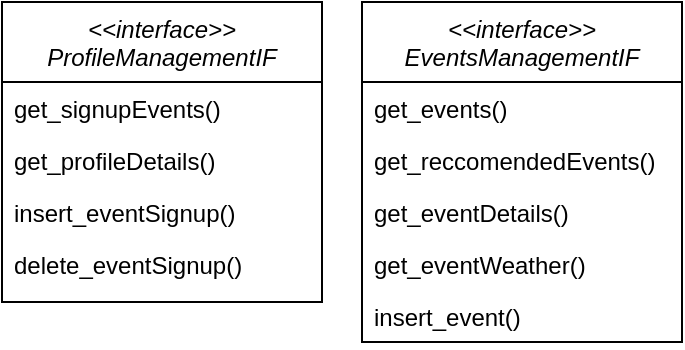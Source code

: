 <mxfile version="22.1.11" type="device">
  <diagram id="C5RBs43oDa-KdzZeNtuy" name="Page-1">
    <mxGraphModel dx="683" dy="390" grid="1" gridSize="10" guides="1" tooltips="1" connect="1" arrows="1" fold="1" page="1" pageScale="1" pageWidth="827" pageHeight="1169" math="0" shadow="0">
      <root>
        <mxCell id="WIyWlLk6GJQsqaUBKTNV-0" />
        <mxCell id="WIyWlLk6GJQsqaUBKTNV-1" parent="WIyWlLk6GJQsqaUBKTNV-0" />
        <mxCell id="zkfFHV4jXpPFQw0GAbJ--0" value="&lt;&lt;interface&gt;&gt;&#xa;ProfileManagementIF" style="swimlane;fontStyle=2;align=center;verticalAlign=top;childLayout=stackLayout;horizontal=1;startSize=40;horizontalStack=0;resizeParent=1;resizeLast=0;collapsible=1;marginBottom=0;rounded=0;shadow=0;strokeWidth=1;" parent="WIyWlLk6GJQsqaUBKTNV-1" vertex="1">
          <mxGeometry x="110" y="120" width="160" height="150" as="geometry">
            <mxRectangle x="110" y="120" width="160" height="26" as="alternateBounds" />
          </mxGeometry>
        </mxCell>
        <mxCell id="zkfFHV4jXpPFQw0GAbJ--5" value="get_signupEvents()" style="text;align=left;verticalAlign=top;spacingLeft=4;spacingRight=4;overflow=hidden;rotatable=0;points=[[0,0.5],[1,0.5]];portConstraint=eastwest;" parent="zkfFHV4jXpPFQw0GAbJ--0" vertex="1">
          <mxGeometry y="40" width="160" height="26" as="geometry" />
        </mxCell>
        <mxCell id="pWbDyMoOFEoodqdnz9gr-1" value="get_profileDetails()" style="text;align=left;verticalAlign=top;spacingLeft=4;spacingRight=4;overflow=hidden;rotatable=0;points=[[0,0.5],[1,0.5]];portConstraint=eastwest;" vertex="1" parent="zkfFHV4jXpPFQw0GAbJ--0">
          <mxGeometry y="66" width="160" height="26" as="geometry" />
        </mxCell>
        <mxCell id="pWbDyMoOFEoodqdnz9gr-2" value="insert_eventSignup()" style="text;align=left;verticalAlign=top;spacingLeft=4;spacingRight=4;overflow=hidden;rotatable=0;points=[[0,0.5],[1,0.5]];portConstraint=eastwest;" vertex="1" parent="zkfFHV4jXpPFQw0GAbJ--0">
          <mxGeometry y="92" width="160" height="26" as="geometry" />
        </mxCell>
        <mxCell id="pWbDyMoOFEoodqdnz9gr-3" value="delete_eventSignup()" style="text;align=left;verticalAlign=top;spacingLeft=4;spacingRight=4;overflow=hidden;rotatable=0;points=[[0,0.5],[1,0.5]];portConstraint=eastwest;" vertex="1" parent="zkfFHV4jXpPFQw0GAbJ--0">
          <mxGeometry y="118" width="160" height="26" as="geometry" />
        </mxCell>
        <mxCell id="pWbDyMoOFEoodqdnz9gr-5" value="&lt;&lt;interface&gt;&gt;&#xa;EventsManagementIF" style="swimlane;fontStyle=2;align=center;verticalAlign=top;childLayout=stackLayout;horizontal=1;startSize=40;horizontalStack=0;resizeParent=1;resizeLast=0;collapsible=1;marginBottom=0;rounded=0;shadow=0;strokeWidth=1;" vertex="1" parent="WIyWlLk6GJQsqaUBKTNV-1">
          <mxGeometry x="290" y="120" width="160" height="170" as="geometry">
            <mxRectangle x="110" y="120" width="160" height="26" as="alternateBounds" />
          </mxGeometry>
        </mxCell>
        <mxCell id="pWbDyMoOFEoodqdnz9gr-6" value="get_events()" style="text;align=left;verticalAlign=top;spacingLeft=4;spacingRight=4;overflow=hidden;rotatable=0;points=[[0,0.5],[1,0.5]];portConstraint=eastwest;" vertex="1" parent="pWbDyMoOFEoodqdnz9gr-5">
          <mxGeometry y="40" width="160" height="26" as="geometry" />
        </mxCell>
        <mxCell id="pWbDyMoOFEoodqdnz9gr-7" value="get_reccomendedEvents()" style="text;align=left;verticalAlign=top;spacingLeft=4;spacingRight=4;overflow=hidden;rotatable=0;points=[[0,0.5],[1,0.5]];portConstraint=eastwest;" vertex="1" parent="pWbDyMoOFEoodqdnz9gr-5">
          <mxGeometry y="66" width="160" height="26" as="geometry" />
        </mxCell>
        <mxCell id="pWbDyMoOFEoodqdnz9gr-8" value="get_eventDetails()" style="text;align=left;verticalAlign=top;spacingLeft=4;spacingRight=4;overflow=hidden;rotatable=0;points=[[0,0.5],[1,0.5]];portConstraint=eastwest;" vertex="1" parent="pWbDyMoOFEoodqdnz9gr-5">
          <mxGeometry y="92" width="160" height="26" as="geometry" />
        </mxCell>
        <mxCell id="pWbDyMoOFEoodqdnz9gr-9" value="get_eventWeather()" style="text;align=left;verticalAlign=top;spacingLeft=4;spacingRight=4;overflow=hidden;rotatable=0;points=[[0,0.5],[1,0.5]];portConstraint=eastwest;" vertex="1" parent="pWbDyMoOFEoodqdnz9gr-5">
          <mxGeometry y="118" width="160" height="26" as="geometry" />
        </mxCell>
        <mxCell id="pWbDyMoOFEoodqdnz9gr-10" value="insert_event()" style="text;align=left;verticalAlign=top;spacingLeft=4;spacingRight=4;overflow=hidden;rotatable=0;points=[[0,0.5],[1,0.5]];portConstraint=eastwest;" vertex="1" parent="pWbDyMoOFEoodqdnz9gr-5">
          <mxGeometry y="144" width="160" height="26" as="geometry" />
        </mxCell>
      </root>
    </mxGraphModel>
  </diagram>
</mxfile>
